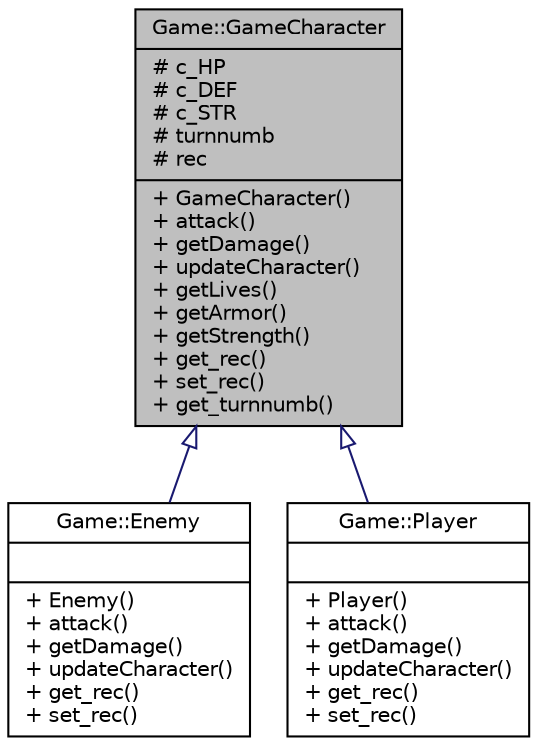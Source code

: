 digraph "Game::GameCharacter"
{
 // LATEX_PDF_SIZE
  bgcolor="transparent";
  edge [fontname="Helvetica",fontsize="10",labelfontname="Helvetica",labelfontsize="10"];
  node [fontname="Helvetica",fontsize="10",shape=record];
  Node1 [label="{Game::GameCharacter\n|# c_HP\l# c_DEF\l# c_STR\l# turnnumb\l# rec\l|+ GameCharacter()\l+ attack()\l+ getDamage()\l+ updateCharacter()\l+ getLives()\l+ getArmor()\l+ getStrength()\l+ get_rec()\l+ set_rec()\l+ get_turnnumb()\l}",height=0.2,width=0.4,color="black", fillcolor="grey75", style="filled", fontcolor="black",tooltip=" "];
  Node1 -> Node2 [dir="back",color="midnightblue",fontsize="10",style="solid",arrowtail="onormal",fontname="Helvetica"];
  Node2 [label="{Game::Enemy\n||+ Enemy()\l+ attack()\l+ getDamage()\l+ updateCharacter()\l+ get_rec()\l+ set_rec()\l}",height=0.2,width=0.4,color="black",URL="$class_game_1_1_enemy.html",tooltip=" "];
  Node1 -> Node3 [dir="back",color="midnightblue",fontsize="10",style="solid",arrowtail="onormal",fontname="Helvetica"];
  Node3 [label="{Game::Player\n||+ Player()\l+ attack()\l+ getDamage()\l+ updateCharacter()\l+ get_rec()\l+ set_rec()\l}",height=0.2,width=0.4,color="black",URL="$class_game_1_1_player.html",tooltip=" "];
}
